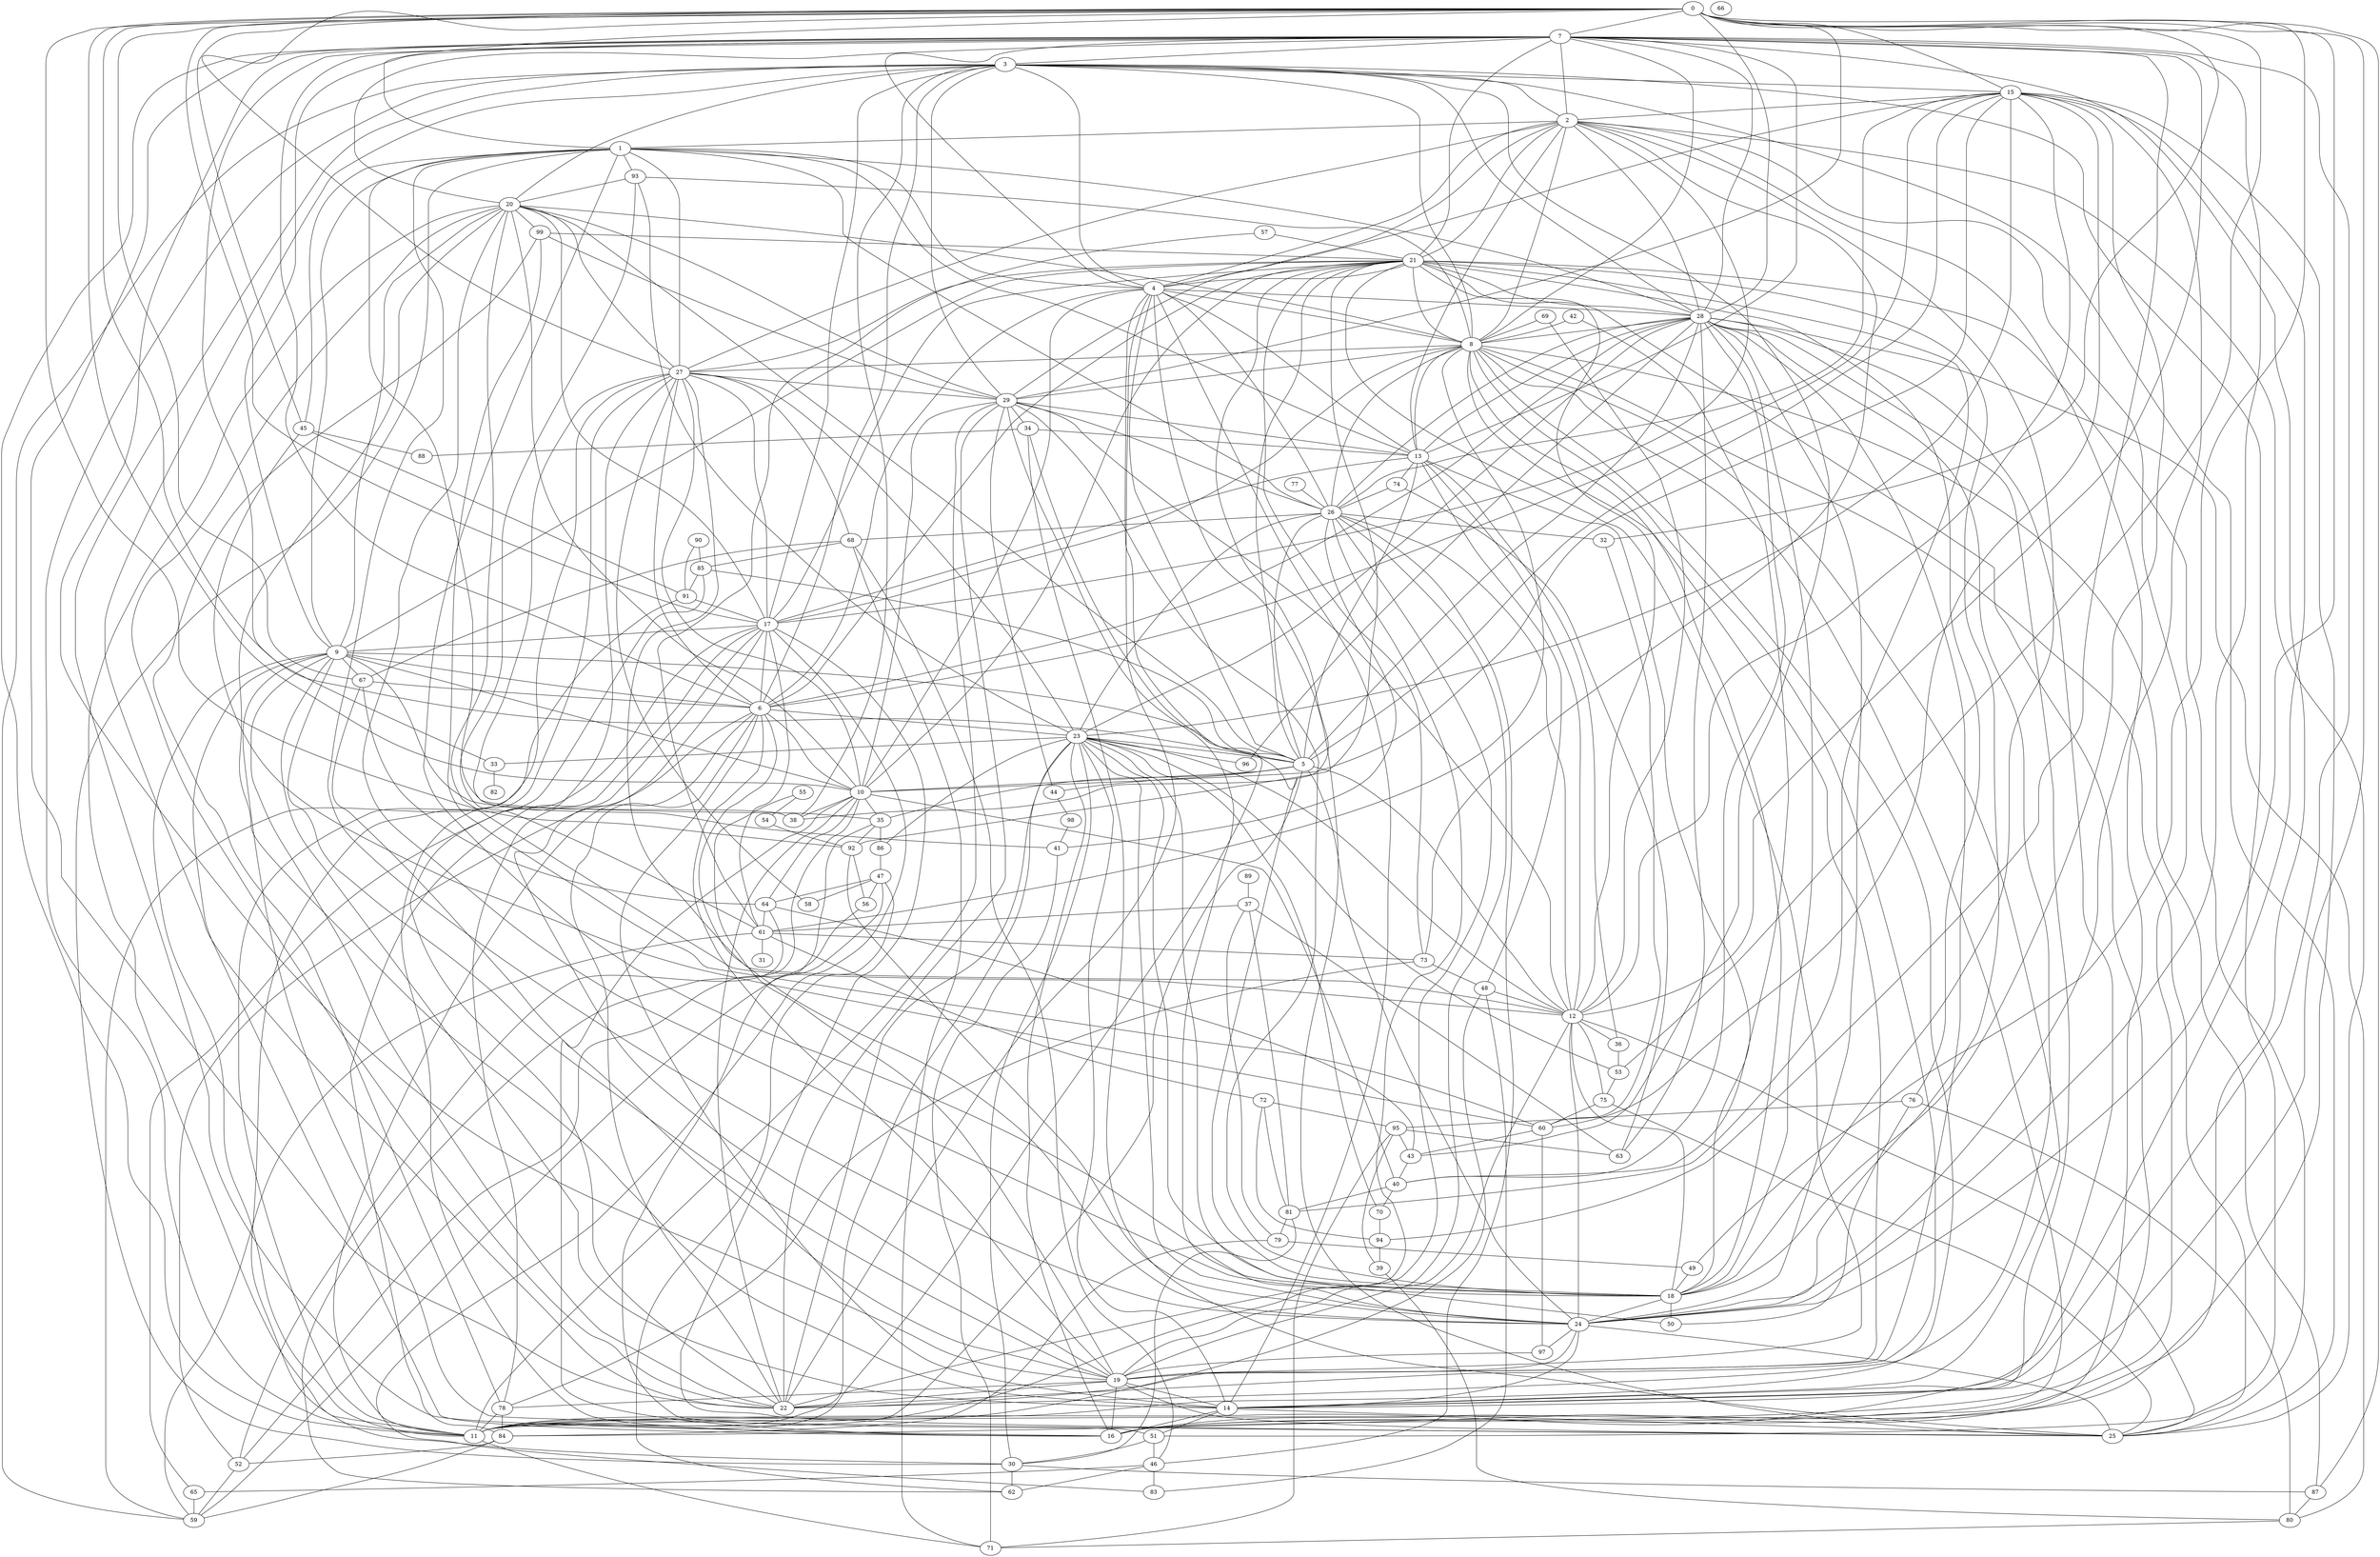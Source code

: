 strict graph G {
0;
1;
2;
3;
4;
5;
6;
7;
8;
9;
10;
11;
12;
13;
14;
15;
16;
17;
18;
19;
20;
21;
22;
23;
24;
25;
26;
27;
28;
29;
30;
31;
32;
33;
34;
35;
36;
37;
38;
39;
40;
41;
42;
43;
44;
45;
46;
47;
48;
49;
50;
51;
52;
53;
54;
55;
56;
57;
58;
59;
60;
61;
62;
63;
64;
65;
66;
67;
68;
69;
70;
71;
72;
73;
74;
75;
76;
77;
78;
79;
80;
81;
82;
83;
84;
85;
86;
87;
88;
89;
90;
91;
92;
93;
94;
95;
96;
97;
98;
99;
29 -- 22;
87 -- 80;
10 -- 20;
2 -- 3;
29 -- 34;
26 -- 22;
10 -- 35;
7 -- 3;
35 -- 92;
19 -- 14;
55 -- 54;
14 -- 24;
23 -- 27;
30 -- 85;
55 -- 19;
61 -- 17;
27 -- 10;
8 -- 18;
11 -- 26;
26 -- 28;
21 -- 25;
2 -- 1;
22 -- 8;
2 -- 28;
19 -- 22;
5 -- 26;
52 -- 6;
40 -- 70;
28 -- 13;
28 -- 80;
0 -- 10;
54 -- 92;
7 -- 13;
37 -- 79;
6 -- 3;
0 -- 32;
0 -- 24;
2 -- 25;
16 -- 3;
11 -- 4;
93 -- 20;
21 -- 27;
40 -- 10;
12 -- 26;
51 -- 46;
22 -- 27;
46 -- 83;
6 -- 14;
24 -- 5;
30 -- 81;
7 -- 21;
97 -- 19;
33 -- 82;
9 -- 14;
69 -- 12;
3 -- 17;
15 -- 2;
10 -- 16;
21 -- 12;
21 -- 9;
29 -- 12;
12 -- 36;
29 -- 99;
14 -- 25;
14 -- 51;
93 -- 61;
27 -- 29;
76 -- 95;
21 -- 76;
20 -- 99;
25 -- 19;
21 -- 8;
2 -- 18;
25 -- 34;
92 -- 0;
8 -- 20;
4 -- 25;
1 -- 27;
28 -- 8;
12 -- 7;
3 -- 51;
73 -- 2;
18 -- 24;
84 -- 52;
16 -- 7;
35 -- 1;
79 -- 84;
12 -- 25;
9 -- 5;
76 -- 80;
19 -- 7;
81 -- 79;
7 -- 20;
90 -- 85;
35 -- 86;
23 -- 5;
28 -- 21;
47 -- 58;
22 -- 9;
2 -- 29;
1 -- 93;
14 -- 4;
72 -- 94;
12 -- 13;
24 -- 29;
29 -- 20;
23 -- 15;
26 -- 8;
20 -- 5;
52 -- 64;
87 -- 8;
78 -- 17;
3 -- 43;
3 -- 28;
4 -- 3;
90 -- 91;
62 -- 10;
84 -- 59;
1 -- 28;
20 -- 11;
38 -- 21;
0 -- 67;
23 -- 22;
99 -- 21;
5 -- 15;
19 -- 12;
17 -- 19;
60 -- 15;
26 -- 19;
67 -- 6;
18 -- 13;
10 -- 38;
7 -- 22;
47 -- 62;
0 -- 29;
45 -- 91;
68 -- 67;
24 -- 25;
34 -- 88;
56 -- 52;
35 -- 51;
94 -- 39;
7 -- 11;
14 -- 15;
78 -- 11;
51 -- 30;
9 -- 1;
37 -- 61;
68 -- 46;
36 -- 13;
11 -- 28;
73 -- 21;
9 -- 10;
18 -- 50;
9 -- 67;
23 -- 28;
28 -- 19;
50 -- 23;
5 -- 85;
3 -- 15;
23 -- 16;
47 -- 56;
7 -- 6;
2 -- 4;
15 -- 12;
6 -- 9;
24 -- 15;
2 -- 7;
4 -- 15;
45 -- 60;
8 -- 25;
63 -- 28;
12 -- 23;
28 -- 0;
22 -- 28;
6 -- 4;
41 -- 71;
0 -- 15;
95 -- 39;
8 -- 93;
38 -- 3;
64 -- 67;
17 -- 21;
0 -- 17;
49 -- 18;
78 -- 84;
21 -- 19;
27 -- 2;
17 -- 20;
78 -- 99;
70 -- 23;
53 -- 0;
73 -- 48;
23 -- 30;
28 -- 14;
92 -- 24;
84 -- 2;
75 -- 60;
89 -- 37;
23 -- 33;
24 -- 23;
45 -- 88;
30 -- 87;
28 -- 24;
8 -- 11;
20 -- 18;
75 -- 12;
1 -- 0;
91 -- 17;
20 -- 9;
86 -- 23;
18 -- 23;
29 -- 8;
75 -- 25;
42 -- 8;
47 -- 59;
4 -- 28;
24 -- 6;
27 -- 20;
29 -- 13;
47 -- 64;
22 -- 4;
29 -- 18;
8 -- 27;
40 -- 81;
95 -- 43;
22 -- 20;
58 -- 27;
95 -- 71;
11 -- 27;
27 -- 12;
42 -- 40;
12 -- 24;
29 -- 11;
53 -- 75;
49 -- 0;
8 -- 2;
11 -- 15;
95 -- 63;
29 -- 26;
18 -- 28;
0 -- 7;
26 -- 41;
25 -- 9;
0 -- 14;
5 -- 12;
2 -- 16;
21 -- 6;
25 -- 17;
18 -- 34;
11 -- 48;
18 -- 12;
57 -- 21;
27 -- 0;
8 -- 16;
4 -- 1;
8 -- 13;
68 -- 27;
14 -- 7;
26 -- 32;
26 -- 1;
21 -- 5;
20 -- 14;
23 -- 93;
65 -- 59;
6 -- 27;
3 -- 25;
17 -- 84;
21 -- 24;
60 -- 43;
15 -- 10;
43 -- 40;
61 -- 8;
4 -- 5;
13 -- 5;
30 -- 62;
44 -- 98;
77 -- 26;
43 -- 64;
61 -- 73;
29 -- 44;
29 -- 3;
1 -- 45;
26 -- 23;
5 -- 44;
37 -- 81;
3 -- 22;
5 -- 0;
72 -- 81;
30 -- 1;
21 -- 10;
16 -- 9;
69 -- 8;
13 -- 48;
68 -- 71;
59 -- 91;
14 -- 8;
12 -- 20;
46 -- 62;
23 -- 53;
8 -- 3;
28 -- 96;
1 -- 18;
74 -- 63;
70 -- 94;
9 -- 38;
99 -- 60;
28 -- 7;
17 -- 83;
24 -- 7;
7 -- 8;
21 -- 92;
15 -- 6;
46 -- 26;
39 -- 80;
16 -- 27;
80 -- 71;
29 -- 10;
48 -- 83;
8 -- 17;
20 -- 3;
7 -- 4;
22 -- 24;
98 -- 41;
13 -- 4;
10 -- 6;
6 -- 17;
92 -- 56;
37 -- 63;
9 -- 11;
48 -- 12;
15 -- 26;
72 -- 95;
22 -- 6;
11 -- 71;
76 -- 50;
57 -- 61;
4 -- 8;
27 -- 17;
59 -- 61;
26 -- 68;
11 -- 5;
14 -- 23;
2 -- 17;
59 -- 3;
7 -- 94;
4 -- 26;
97 -- 60;
32 -- 60;
6 -- 23;
68 -- 85;
87 -- 0;
33 -- 7;
19 -- 9;
21 -- 4;
5 -- 28;
79 -- 49;
11 -- 3;
1 -- 13;
61 -- 72;
19 -- 78;
17 -- 65;
6 -- 28;
78 -- 73;
10 -- 4;
9 -- 7;
6 -- 19;
24 -- 1;
11 -- 6;
34 -- 13;
27 -- 41;
2 -- 21;
45 -- 0;
5 -- 10;
23 -- 11;
36 -- 53;
22 -- 10;
86 -- 47;
10 -- 64;
14 -- 16;
74 -- 26;
85 -- 91;
67 -- 19;
13 -- 17;
13 -- 2;
23 -- 96;
61 -- 31;
16 -- 21;
13 -- 74;
24 -- 97;
18 -- 15;
19 -- 8;
46 -- 65;
64 -- 61;
81 -- 21;
28 -- 40;
17 -- 9;
52 -- 59;
5 -- 35;
19 -- 16;
}
